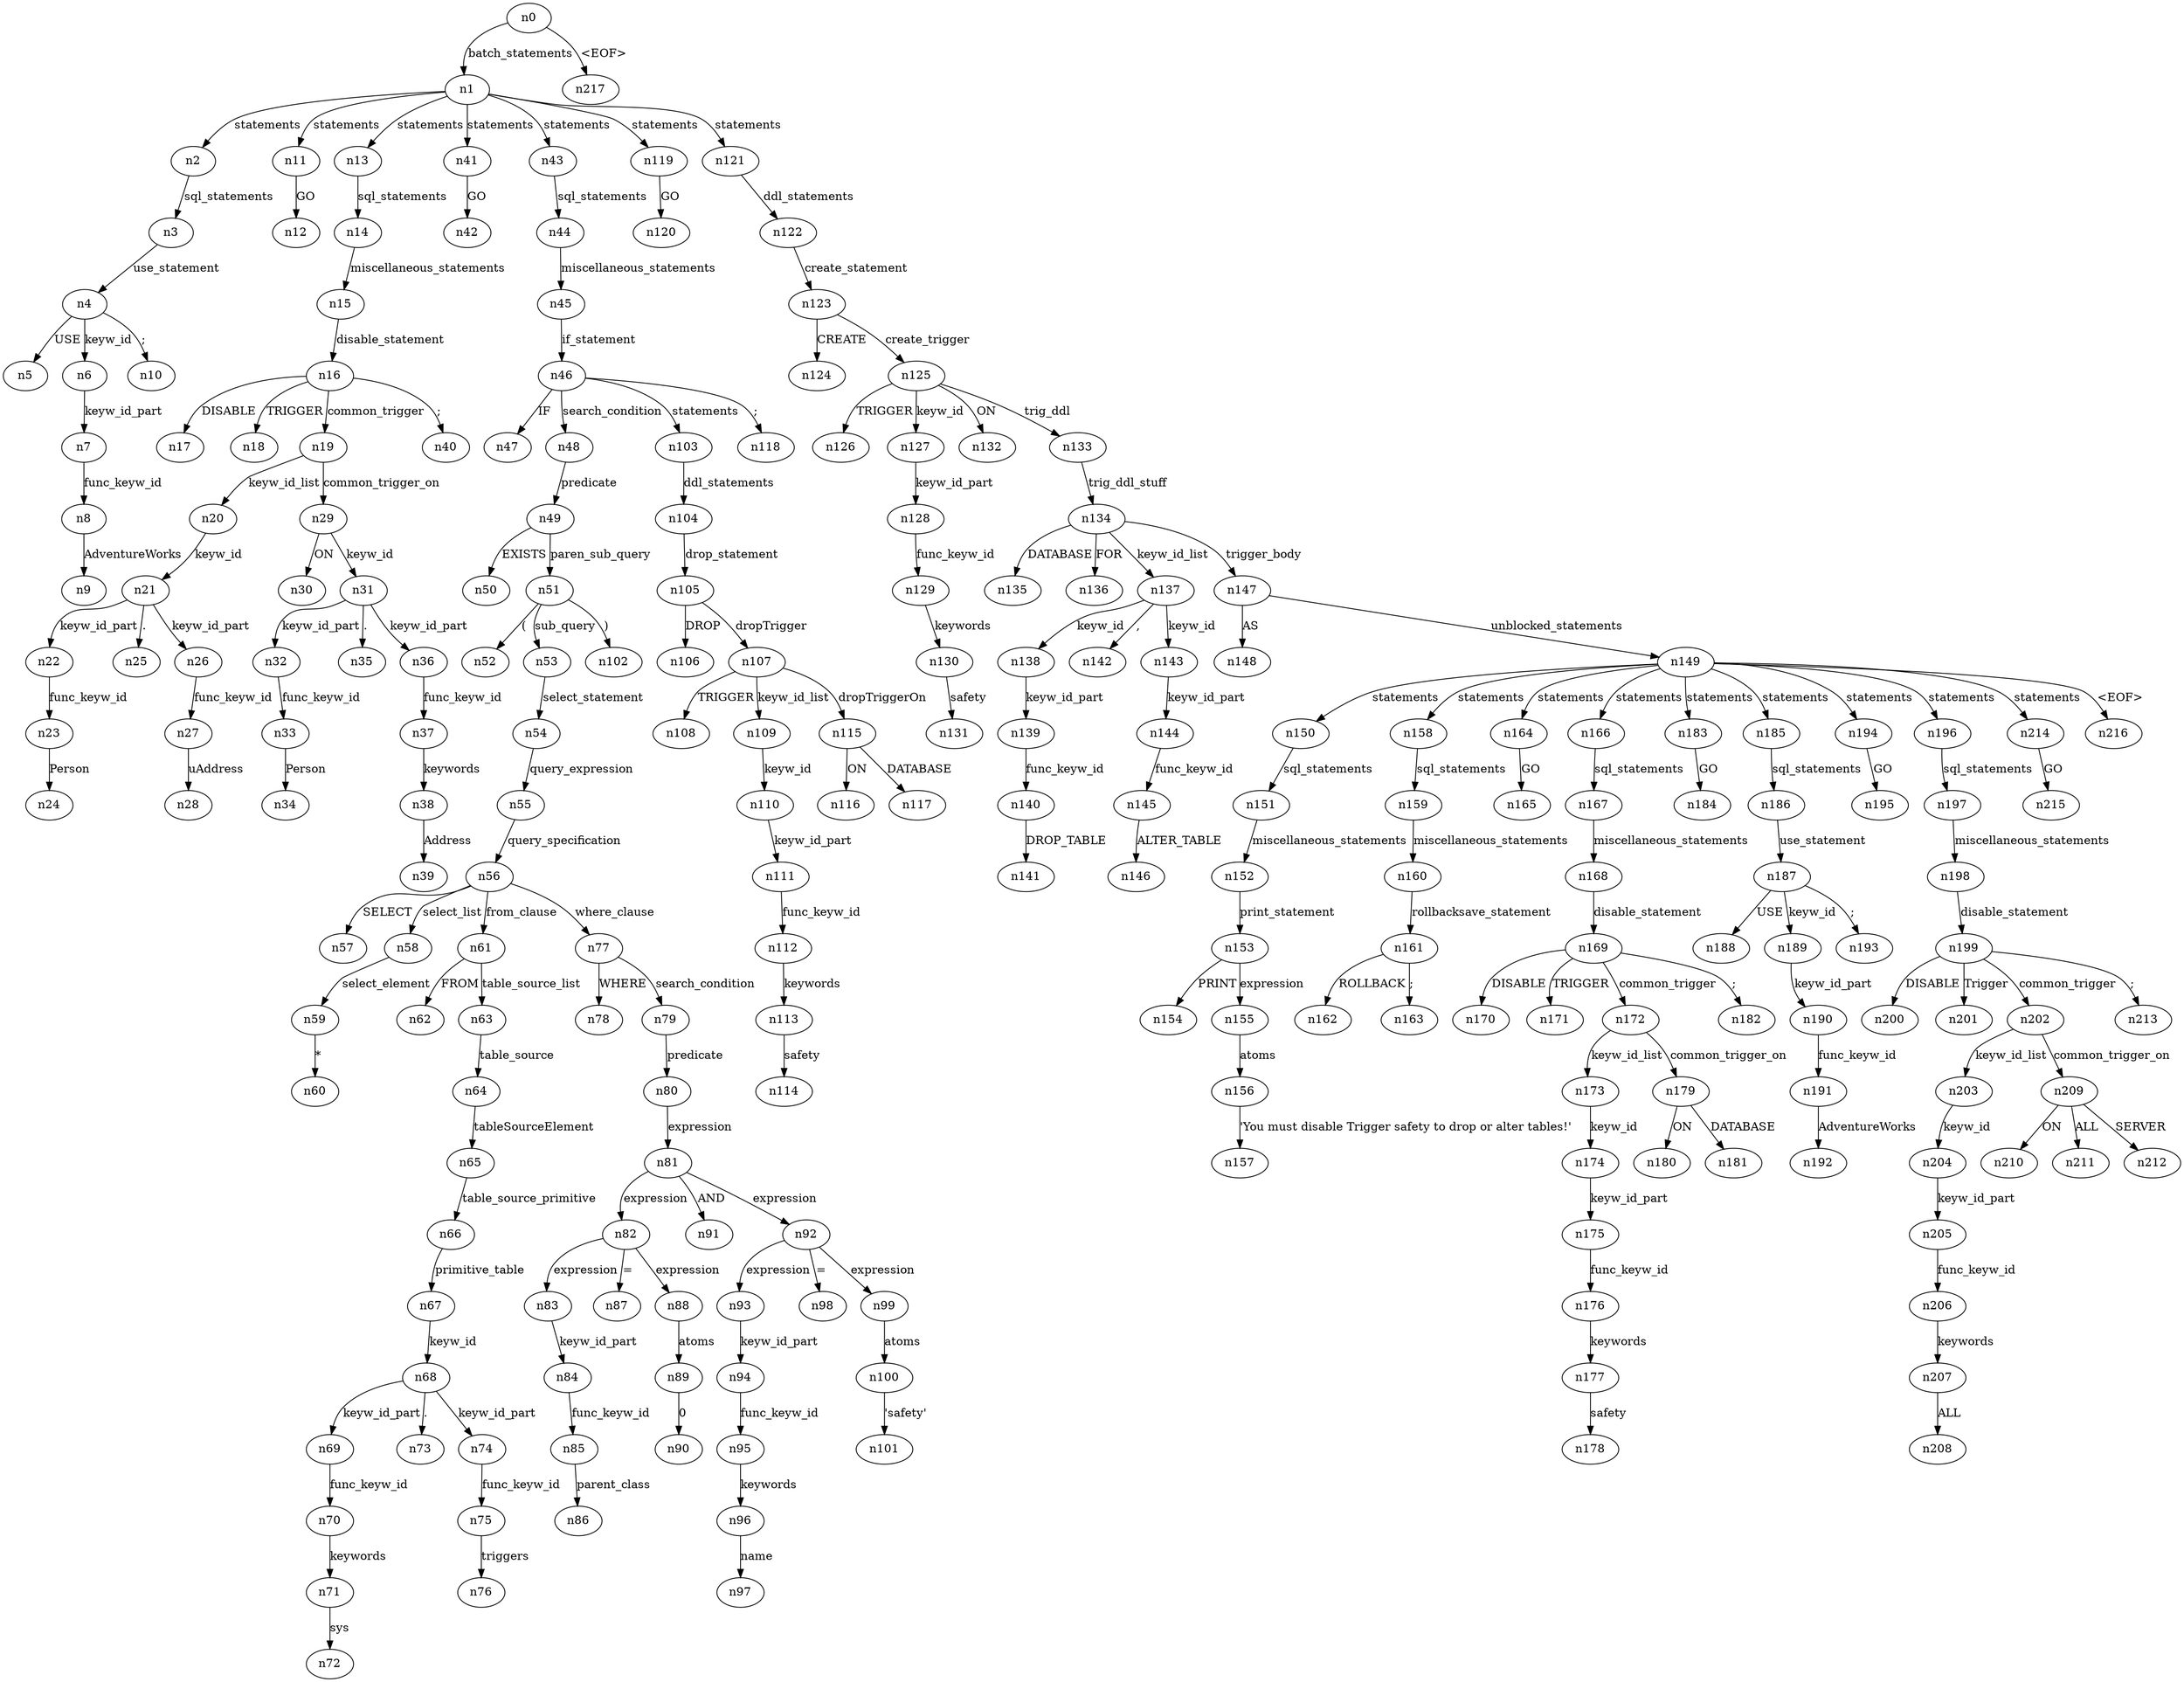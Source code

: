 digraph ParseTree {
  n0 -> n1 [label="batch_statements"];
  n1 -> n2 [label="statements"];
  n2 -> n3 [label="sql_statements"];
  n3 -> n4 [label="use_statement"];
  n4 -> n5 [label="USE"];
  n4 -> n6 [label="keyw_id"];
  n6 -> n7 [label="keyw_id_part"];
  n7 -> n8 [label="func_keyw_id"];
  n8 -> n9 [label="AdventureWorks"];
  n4 -> n10 [label=";"];
  n1 -> n11 [label="statements"];
  n11 -> n12 [label="GO"];
  n1 -> n13 [label="statements"];
  n13 -> n14 [label="sql_statements"];
  n14 -> n15 [label="miscellaneous_statements"];
  n15 -> n16 [label="disable_statement"];
  n16 -> n17 [label="DISABLE"];
  n16 -> n18 [label="TRIGGER"];
  n16 -> n19 [label="common_trigger"];
  n19 -> n20 [label="keyw_id_list"];
  n20 -> n21 [label="keyw_id"];
  n21 -> n22 [label="keyw_id_part"];
  n22 -> n23 [label="func_keyw_id"];
  n23 -> n24 [label="Person"];
  n21 -> n25 [label="."];
  n21 -> n26 [label="keyw_id_part"];
  n26 -> n27 [label="func_keyw_id"];
  n27 -> n28 [label="uAddress"];
  n19 -> n29 [label="common_trigger_on"];
  n29 -> n30 [label="ON"];
  n29 -> n31 [label="keyw_id"];
  n31 -> n32 [label="keyw_id_part"];
  n32 -> n33 [label="func_keyw_id"];
  n33 -> n34 [label="Person"];
  n31 -> n35 [label="."];
  n31 -> n36 [label="keyw_id_part"];
  n36 -> n37 [label="func_keyw_id"];
  n37 -> n38 [label="keywords"];
  n38 -> n39 [label="Address"];
  n16 -> n40 [label=";"];
  n1 -> n41 [label="statements"];
  n41 -> n42 [label="GO"];
  n1 -> n43 [label="statements"];
  n43 -> n44 [label="sql_statements"];
  n44 -> n45 [label="miscellaneous_statements"];
  n45 -> n46 [label="if_statement"];
  n46 -> n47 [label="IF"];
  n46 -> n48 [label="search_condition"];
  n48 -> n49 [label="predicate"];
  n49 -> n50 [label="EXISTS"];
  n49 -> n51 [label="paren_sub_query"];
  n51 -> n52 [label="("];
  n51 -> n53 [label="sub_query"];
  n53 -> n54 [label="select_statement"];
  n54 -> n55 [label="query_expression"];
  n55 -> n56 [label="query_specification"];
  n56 -> n57 [label="SELECT"];
  n56 -> n58 [label="select_list"];
  n58 -> n59 [label="select_element"];
  n59 -> n60 [label="*"];
  n56 -> n61 [label="from_clause"];
  n61 -> n62 [label="FROM"];
  n61 -> n63 [label="table_source_list"];
  n63 -> n64 [label="table_source"];
  n64 -> n65 [label="tableSourceElement"];
  n65 -> n66 [label="table_source_primitive"];
  n66 -> n67 [label="primitive_table"];
  n67 -> n68 [label="keyw_id"];
  n68 -> n69 [label="keyw_id_part"];
  n69 -> n70 [label="func_keyw_id"];
  n70 -> n71 [label="keywords"];
  n71 -> n72 [label="sys"];
  n68 -> n73 [label="."];
  n68 -> n74 [label="keyw_id_part"];
  n74 -> n75 [label="func_keyw_id"];
  n75 -> n76 [label="triggers"];
  n56 -> n77 [label="where_clause"];
  n77 -> n78 [label="WHERE"];
  n77 -> n79 [label="search_condition"];
  n79 -> n80 [label="predicate"];
  n80 -> n81 [label="expression"];
  n81 -> n82 [label="expression"];
  n82 -> n83 [label="expression"];
  n83 -> n84 [label="keyw_id_part"];
  n84 -> n85 [label="func_keyw_id"];
  n85 -> n86 [label="parent_class"];
  n82 -> n87 [label="="];
  n82 -> n88 [label="expression"];
  n88 -> n89 [label="atoms"];
  n89 -> n90 [label="0"];
  n81 -> n91 [label="AND"];
  n81 -> n92 [label="expression"];
  n92 -> n93 [label="expression"];
  n93 -> n94 [label="keyw_id_part"];
  n94 -> n95 [label="func_keyw_id"];
  n95 -> n96 [label="keywords"];
  n96 -> n97 [label="name"];
  n92 -> n98 [label="="];
  n92 -> n99 [label="expression"];
  n99 -> n100 [label="atoms"];
  n100 -> n101 [label="'safety'"];
  n51 -> n102 [label=")"];
  n46 -> n103 [label="statements"];
  n103 -> n104 [label="ddl_statements"];
  n104 -> n105 [label="drop_statement"];
  n105 -> n106 [label="DROP"];
  n105 -> n107 [label="dropTrigger"];
  n107 -> n108 [label="TRIGGER"];
  n107 -> n109 [label="keyw_id_list"];
  n109 -> n110 [label="keyw_id"];
  n110 -> n111 [label="keyw_id_part"];
  n111 -> n112 [label="func_keyw_id"];
  n112 -> n113 [label="keywords"];
  n113 -> n114 [label="safety"];
  n107 -> n115 [label="dropTriggerOn"];
  n115 -> n116 [label="ON"];
  n115 -> n117 [label="DATABASE"];
  n46 -> n118 [label=";"];
  n1 -> n119 [label="statements"];
  n119 -> n120 [label="GO"];
  n1 -> n121 [label="statements"];
  n121 -> n122 [label="ddl_statements"];
  n122 -> n123 [label="create_statement"];
  n123 -> n124 [label="CREATE"];
  n123 -> n125 [label="create_trigger"];
  n125 -> n126 [label="TRIGGER"];
  n125 -> n127 [label="keyw_id"];
  n127 -> n128 [label="keyw_id_part"];
  n128 -> n129 [label="func_keyw_id"];
  n129 -> n130 [label="keywords"];
  n130 -> n131 [label="safety"];
  n125 -> n132 [label="ON"];
  n125 -> n133 [label="trig_ddl"];
  n133 -> n134 [label="trig_ddl_stuff"];
  n134 -> n135 [label="DATABASE"];
  n134 -> n136 [label="FOR"];
  n134 -> n137 [label="keyw_id_list"];
  n137 -> n138 [label="keyw_id"];
  n138 -> n139 [label="keyw_id_part"];
  n139 -> n140 [label="func_keyw_id"];
  n140 -> n141 [label="DROP_TABLE"];
  n137 -> n142 [label=","];
  n137 -> n143 [label="keyw_id"];
  n143 -> n144 [label="keyw_id_part"];
  n144 -> n145 [label="func_keyw_id"];
  n145 -> n146 [label="ALTER_TABLE"];
  n134 -> n147 [label="trigger_body"];
  n147 -> n148 [label="AS"];
  n147 -> n149 [label="unblocked_statements"];
  n149 -> n150 [label="statements"];
  n150 -> n151 [label="sql_statements"];
  n151 -> n152 [label="miscellaneous_statements"];
  n152 -> n153 [label="print_statement"];
  n153 -> n154 [label="PRINT"];
  n153 -> n155 [label="expression"];
  n155 -> n156 [label="atoms"];
  n156 -> n157 [label="'You must disable Trigger safety to drop or alter tables!'"];
  n149 -> n158 [label="statements"];
  n158 -> n159 [label="sql_statements"];
  n159 -> n160 [label="miscellaneous_statements"];
  n160 -> n161 [label="rollbacksave_statement"];
  n161 -> n162 [label="ROLLBACK"];
  n161 -> n163 [label=";"];
  n149 -> n164 [label="statements"];
  n164 -> n165 [label="GO"];
  n149 -> n166 [label="statements"];
  n166 -> n167 [label="sql_statements"];
  n167 -> n168 [label="miscellaneous_statements"];
  n168 -> n169 [label="disable_statement"];
  n169 -> n170 [label="DISABLE"];
  n169 -> n171 [label="TRIGGER"];
  n169 -> n172 [label="common_trigger"];
  n172 -> n173 [label="keyw_id_list"];
  n173 -> n174 [label="keyw_id"];
  n174 -> n175 [label="keyw_id_part"];
  n175 -> n176 [label="func_keyw_id"];
  n176 -> n177 [label="keywords"];
  n177 -> n178 [label="safety"];
  n172 -> n179 [label="common_trigger_on"];
  n179 -> n180 [label="ON"];
  n179 -> n181 [label="DATABASE"];
  n169 -> n182 [label=";"];
  n149 -> n183 [label="statements"];
  n183 -> n184 [label="GO"];
  n149 -> n185 [label="statements"];
  n185 -> n186 [label="sql_statements"];
  n186 -> n187 [label="use_statement"];
  n187 -> n188 [label="USE"];
  n187 -> n189 [label="keyw_id"];
  n189 -> n190 [label="keyw_id_part"];
  n190 -> n191 [label="func_keyw_id"];
  n191 -> n192 [label="AdventureWorks"];
  n187 -> n193 [label=";"];
  n149 -> n194 [label="statements"];
  n194 -> n195 [label="GO"];
  n149 -> n196 [label="statements"];
  n196 -> n197 [label="sql_statements"];
  n197 -> n198 [label="miscellaneous_statements"];
  n198 -> n199 [label="disable_statement"];
  n199 -> n200 [label="DISABLE"];
  n199 -> n201 [label="Trigger"];
  n199 -> n202 [label="common_trigger"];
  n202 -> n203 [label="keyw_id_list"];
  n203 -> n204 [label="keyw_id"];
  n204 -> n205 [label="keyw_id_part"];
  n205 -> n206 [label="func_keyw_id"];
  n206 -> n207 [label="keywords"];
  n207 -> n208 [label="ALL"];
  n202 -> n209 [label="common_trigger_on"];
  n209 -> n210 [label="ON"];
  n209 -> n211 [label="ALL"];
  n209 -> n212 [label="SERVER"];
  n199 -> n213 [label=";"];
  n149 -> n214 [label="statements"];
  n214 -> n215 [label="GO"];
  n149 -> n216 [label="<EOF>"];
  n0 -> n217 [label="<EOF>"];
}